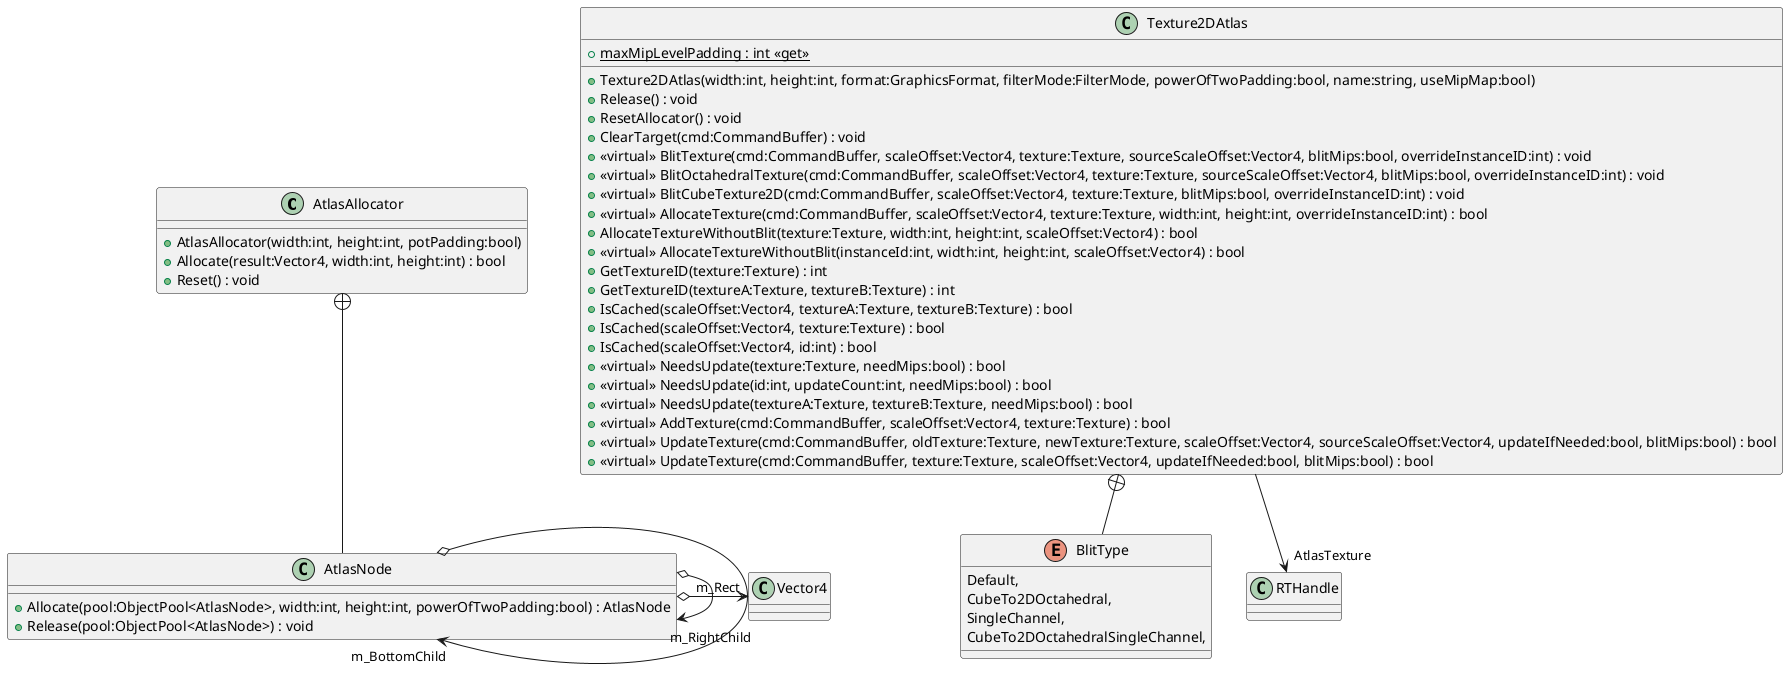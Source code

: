 @startuml
class AtlasAllocator {
    + AtlasAllocator(width:int, height:int, potPadding:bool)
    + Allocate(result:Vector4, width:int, height:int) : bool
    + Reset() : void
}
class Texture2DAtlas {
    + {static} maxMipLevelPadding : int <<get>>
    + Texture2DAtlas(width:int, height:int, format:GraphicsFormat, filterMode:FilterMode, powerOfTwoPadding:bool, name:string, useMipMap:bool)
    + Release() : void
    + ResetAllocator() : void
    + ClearTarget(cmd:CommandBuffer) : void
    + <<virtual>> BlitTexture(cmd:CommandBuffer, scaleOffset:Vector4, texture:Texture, sourceScaleOffset:Vector4, blitMips:bool, overrideInstanceID:int) : void
    + <<virtual>> BlitOctahedralTexture(cmd:CommandBuffer, scaleOffset:Vector4, texture:Texture, sourceScaleOffset:Vector4, blitMips:bool, overrideInstanceID:int) : void
    + <<virtual>> BlitCubeTexture2D(cmd:CommandBuffer, scaleOffset:Vector4, texture:Texture, blitMips:bool, overrideInstanceID:int) : void
    + <<virtual>> AllocateTexture(cmd:CommandBuffer, scaleOffset:Vector4, texture:Texture, width:int, height:int, overrideInstanceID:int) : bool
    + AllocateTextureWithoutBlit(texture:Texture, width:int, height:int, scaleOffset:Vector4) : bool
    + <<virtual>> AllocateTextureWithoutBlit(instanceId:int, width:int, height:int, scaleOffset:Vector4) : bool
    + GetTextureID(texture:Texture) : int
    + GetTextureID(textureA:Texture, textureB:Texture) : int
    + IsCached(scaleOffset:Vector4, textureA:Texture, textureB:Texture) : bool
    + IsCached(scaleOffset:Vector4, texture:Texture) : bool
    + IsCached(scaleOffset:Vector4, id:int) : bool
    + <<virtual>> NeedsUpdate(texture:Texture, needMips:bool) : bool
    + <<virtual>> NeedsUpdate(id:int, updateCount:int, needMips:bool) : bool
    + <<virtual>> NeedsUpdate(textureA:Texture, textureB:Texture, needMips:bool) : bool
    + <<virtual>> AddTexture(cmd:CommandBuffer, scaleOffset:Vector4, texture:Texture) : bool
    + <<virtual>> UpdateTexture(cmd:CommandBuffer, oldTexture:Texture, newTexture:Texture, scaleOffset:Vector4, sourceScaleOffset:Vector4, updateIfNeeded:bool, blitMips:bool) : bool
    + <<virtual>> UpdateTexture(cmd:CommandBuffer, texture:Texture, scaleOffset:Vector4, updateIfNeeded:bool, blitMips:bool) : bool
}
class AtlasNode {
    + Allocate(pool:ObjectPool<AtlasNode>, width:int, height:int, powerOfTwoPadding:bool) : AtlasNode
    + Release(pool:ObjectPool<AtlasNode>) : void
}
enum BlitType {
    Default,
    CubeTo2DOctahedral,
    SingleChannel,
    CubeTo2DOctahedralSingleChannel,
}
Texture2DAtlas --> "AtlasTexture" RTHandle
AtlasAllocator +-- AtlasNode
AtlasNode o-> "m_RightChild" AtlasNode
AtlasNode o-> "m_BottomChild" AtlasNode
AtlasNode o-> "m_Rect" Vector4
Texture2DAtlas +-- BlitType
@enduml
